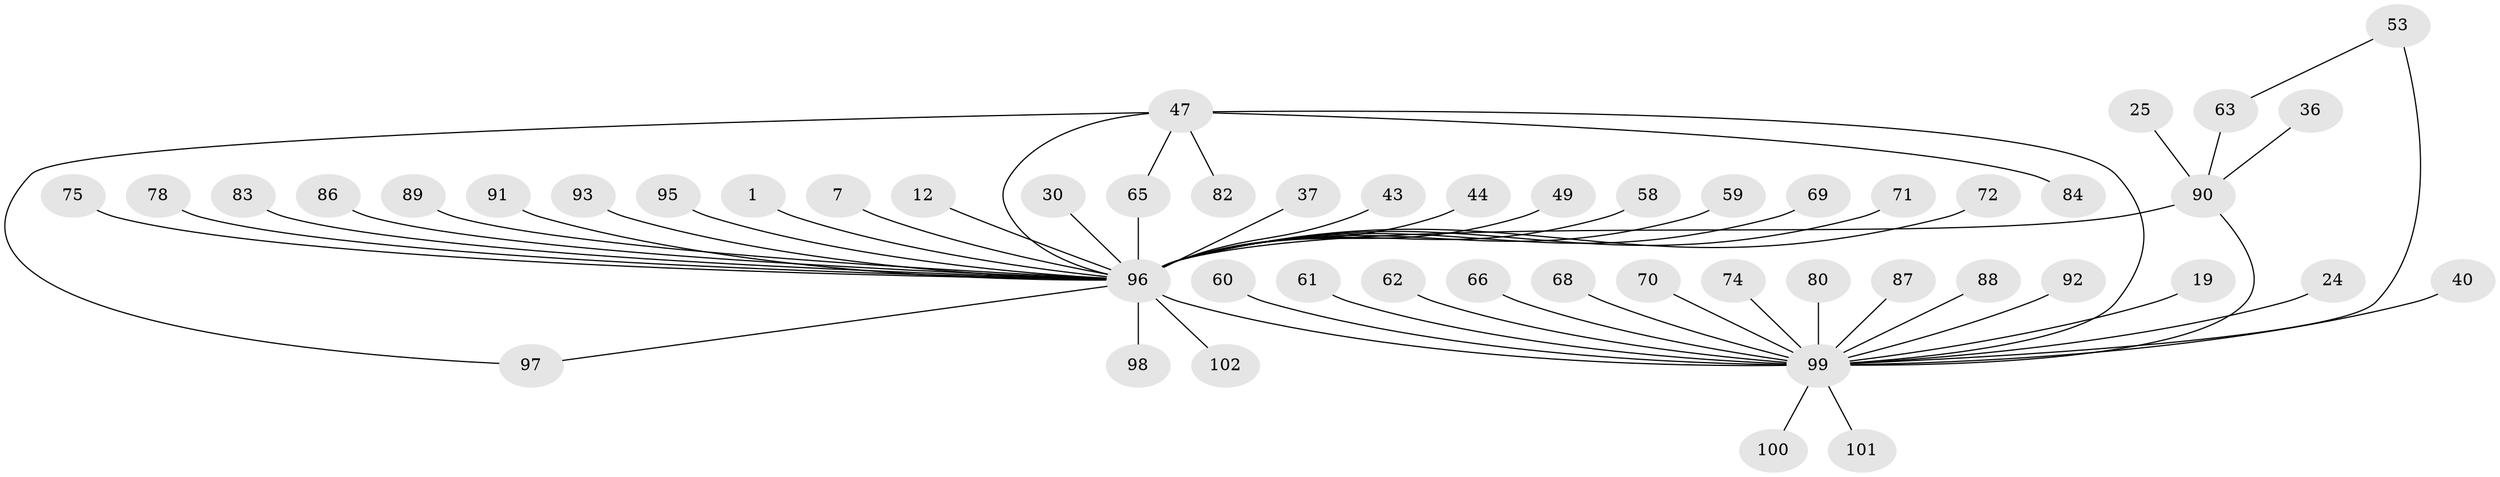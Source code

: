 // original degree distribution, {1: 0.4803921568627451, 21: 0.00980392156862745, 18: 0.00980392156862745, 10: 0.029411764705882353, 5: 0.029411764705882353, 6: 0.0196078431372549, 3: 0.06862745098039216, 12: 0.00980392156862745, 8: 0.0196078431372549, 9: 0.00980392156862745, 2: 0.27450980392156865, 4: 0.029411764705882353, 7: 0.00980392156862745}
// Generated by graph-tools (version 1.1) at 2025/48/03/09/25 04:48:12]
// undirected, 51 vertices, 55 edges
graph export_dot {
graph [start="1"]
  node [color=gray90,style=filled];
  1;
  7;
  12;
  19;
  24;
  25;
  30;
  36;
  37;
  40;
  43;
  44 [super="+26"];
  47 [super="+13"];
  49;
  53;
  58;
  59;
  60;
  61;
  62;
  63 [super="+52"];
  65 [super="+10"];
  66;
  68;
  69;
  70 [super="+28"];
  71 [super="+20"];
  72;
  74 [super="+23"];
  75;
  78 [super="+18"];
  80;
  82;
  83;
  84;
  86;
  87 [super="+64"];
  88;
  89;
  90 [super="+8+56"];
  91;
  92;
  93 [super="+81"];
  95;
  96 [super="+35+48+15+57+22+54+32+3"];
  97 [super="+33+79+46"];
  98 [super="+85"];
  99 [super="+27+21+50+76"];
  100 [super="+67"];
  101;
  102 [super="+94"];
  1 -- 96;
  7 -- 96;
  12 -- 96;
  19 -- 99;
  24 -- 99;
  25 -- 90;
  30 -- 96;
  36 -- 90;
  37 -- 96;
  40 -- 99 [weight=2];
  43 -- 96;
  44 -- 96;
  47 -- 99 [weight=3];
  47 -- 96 [weight=3];
  47 -- 65;
  47 -- 97;
  47 -- 82;
  47 -- 84;
  49 -- 96 [weight=2];
  53 -- 63;
  53 -- 99 [weight=4];
  58 -- 96;
  59 -- 96;
  60 -- 99;
  61 -- 99;
  62 -- 99;
  63 -- 90;
  65 -- 96 [weight=2];
  66 -- 99;
  68 -- 99;
  69 -- 96;
  70 -- 99;
  71 -- 96;
  72 -- 96;
  74 -- 99 [weight=2];
  75 -- 96;
  78 -- 96;
  80 -- 99;
  83 -- 96;
  86 -- 96;
  87 -- 99;
  88 -- 99;
  89 -- 96;
  90 -- 96 [weight=6];
  90 -- 99 [weight=2];
  91 -- 96;
  92 -- 99;
  93 -- 96 [weight=3];
  95 -- 96;
  96 -- 99 [weight=8];
  96 -- 97;
  96 -- 98 [weight=3];
  96 -- 102;
  99 -- 100;
  99 -- 101;
}
